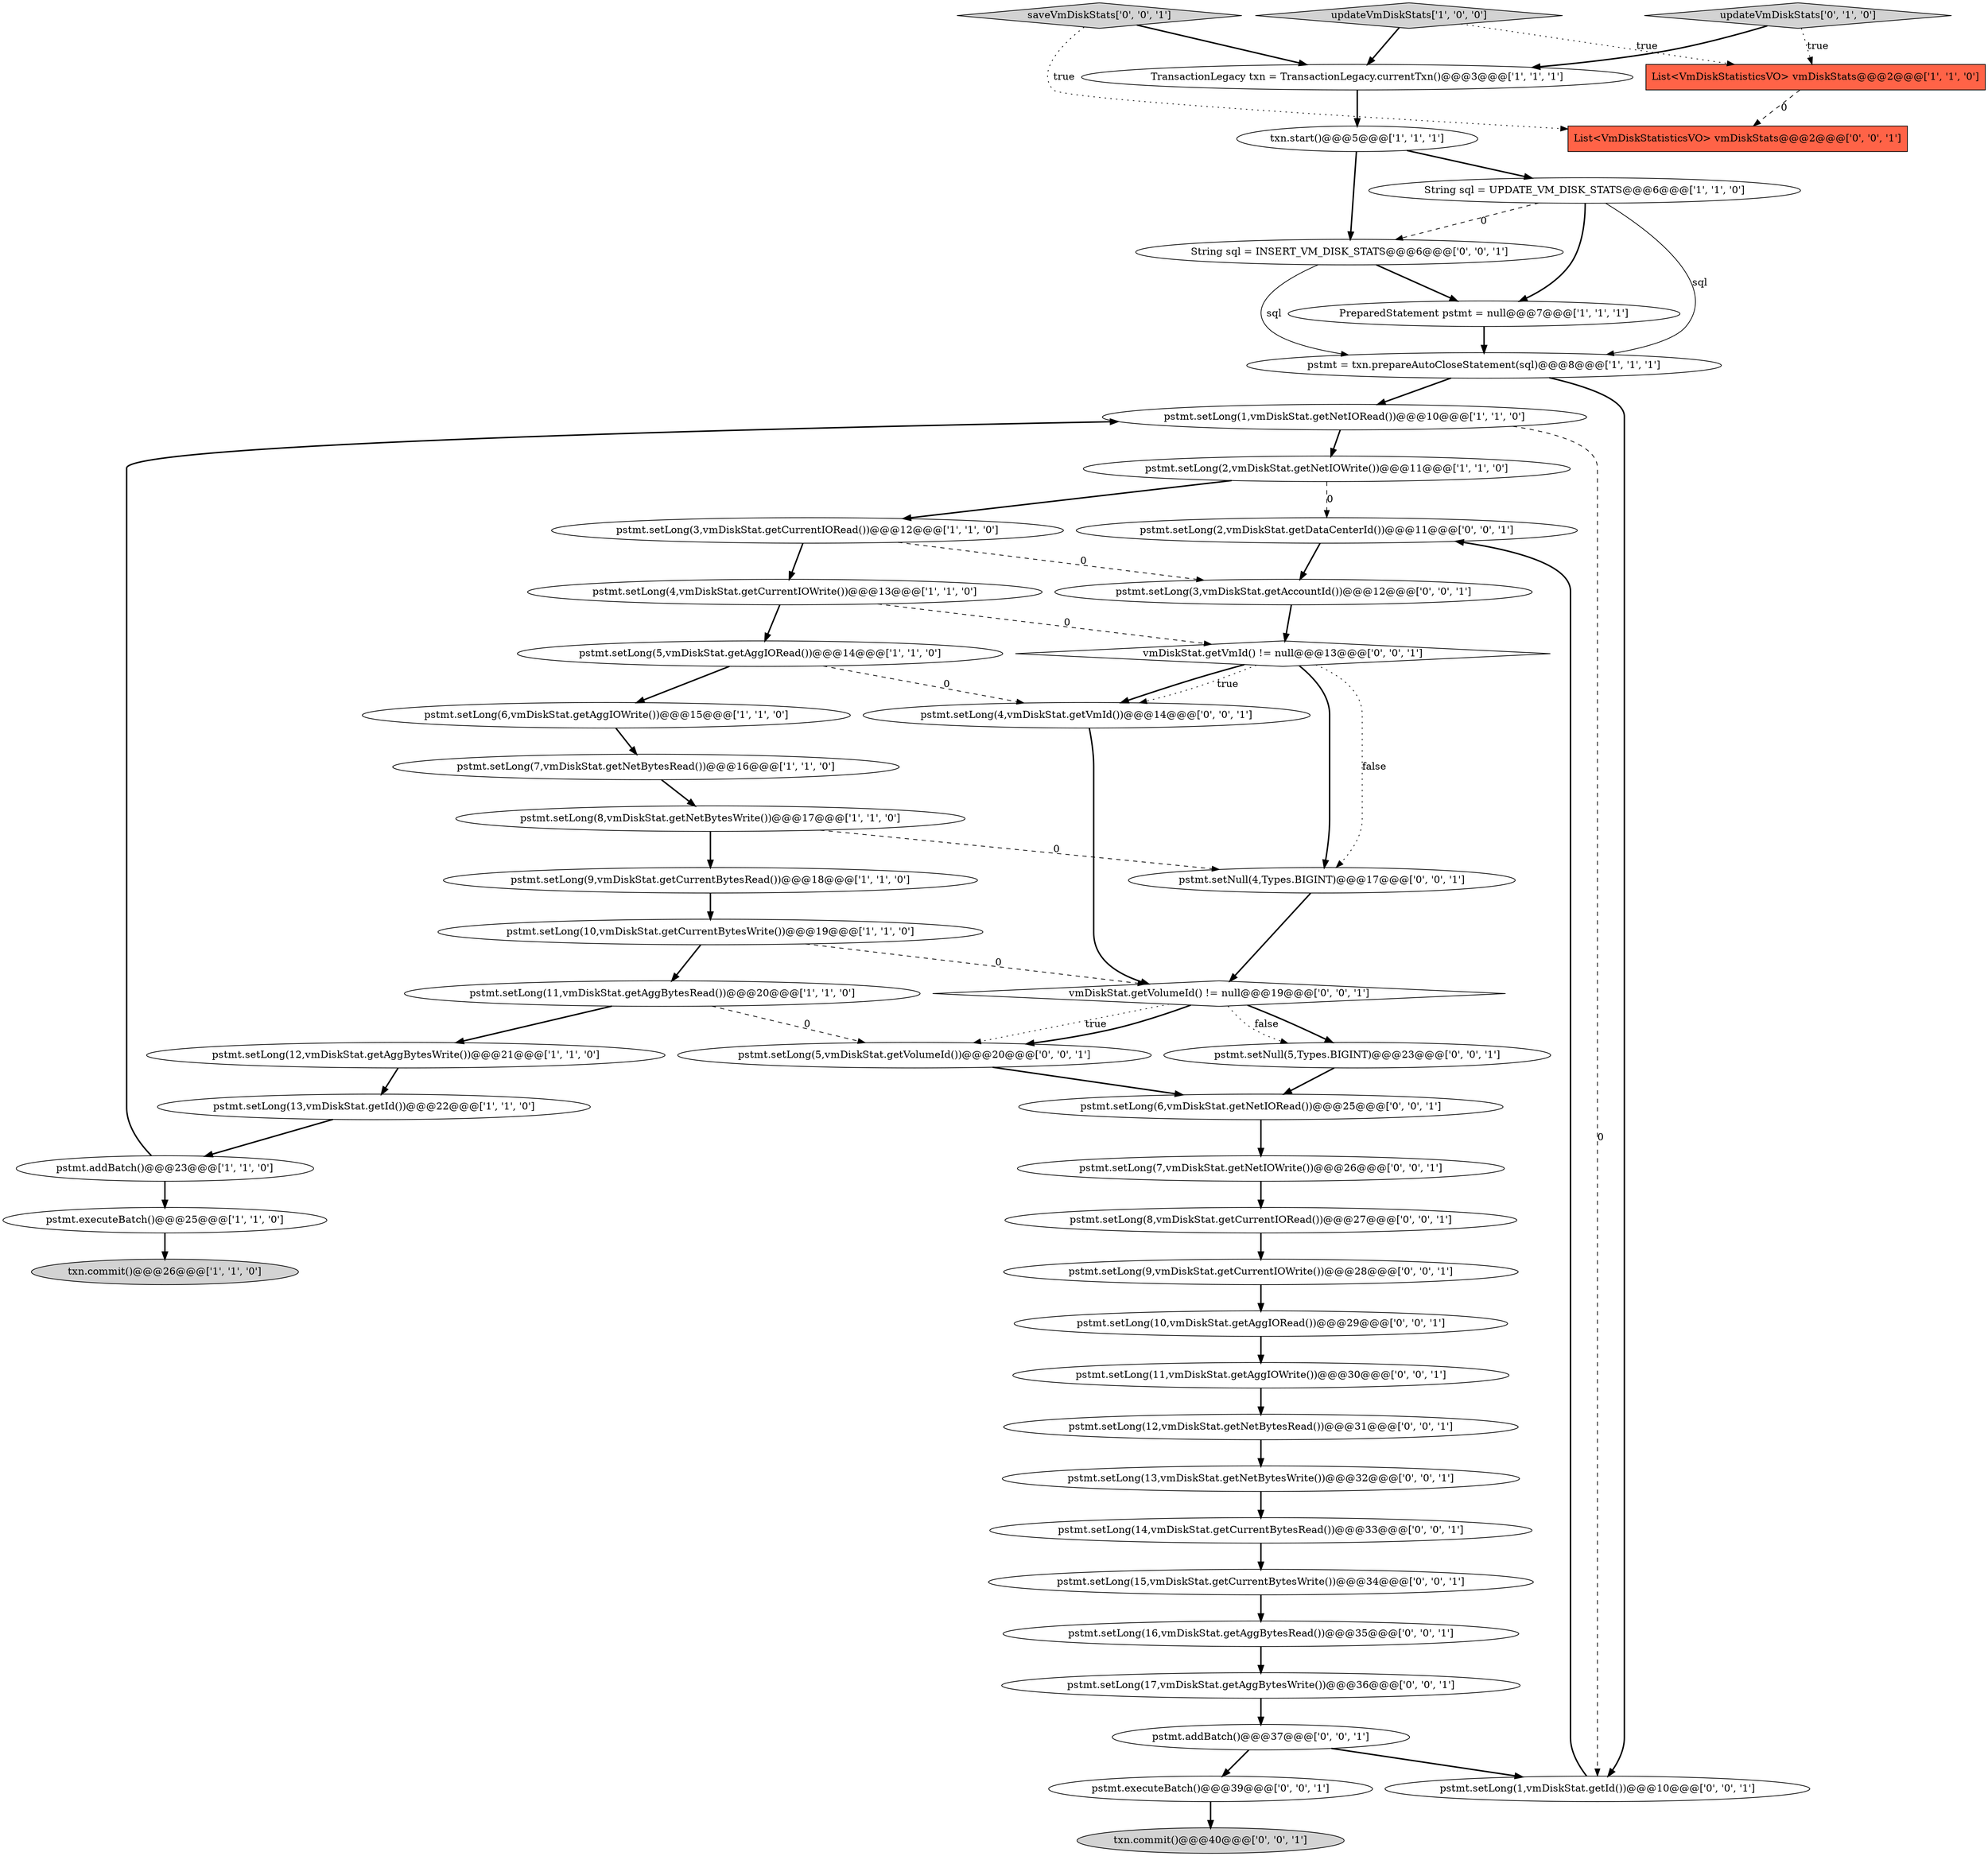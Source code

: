 digraph {
3 [style = filled, label = "pstmt.setLong(1,vmDiskStat.getNetIORead())@@@10@@@['1', '1', '0']", fillcolor = white, shape = ellipse image = "AAA0AAABBB1BBB"];
20 [style = filled, label = "txn.start()@@@5@@@['1', '1', '1']", fillcolor = white, shape = ellipse image = "AAA0AAABBB1BBB"];
21 [style = filled, label = "pstmt.setLong(12,vmDiskStat.getAggBytesWrite())@@@21@@@['1', '1', '0']", fillcolor = white, shape = ellipse image = "AAA0AAABBB1BBB"];
10 [style = filled, label = "pstmt.setLong(4,vmDiskStat.getCurrentIOWrite())@@@13@@@['1', '1', '0']", fillcolor = white, shape = ellipse image = "AAA0AAABBB1BBB"];
35 [style = filled, label = "pstmt.setLong(8,vmDiskStat.getCurrentIORead())@@@27@@@['0', '0', '1']", fillcolor = white, shape = ellipse image = "AAA0AAABBB3BBB"];
34 [style = filled, label = "pstmt.setLong(12,vmDiskStat.getNetBytesRead())@@@31@@@['0', '0', '1']", fillcolor = white, shape = ellipse image = "AAA0AAABBB3BBB"];
14 [style = filled, label = "PreparedStatement pstmt = null@@@7@@@['1', '1', '1']", fillcolor = white, shape = ellipse image = "AAA0AAABBB1BBB"];
25 [style = filled, label = "pstmt.setLong(3,vmDiskStat.getAccountId())@@@12@@@['0', '0', '1']", fillcolor = white, shape = ellipse image = "AAA0AAABBB3BBB"];
9 [style = filled, label = "pstmt.addBatch()@@@23@@@['1', '1', '0']", fillcolor = white, shape = ellipse image = "AAA0AAABBB1BBB"];
28 [style = filled, label = "pstmt.setLong(15,vmDiskStat.getCurrentBytesWrite())@@@34@@@['0', '0', '1']", fillcolor = white, shape = ellipse image = "AAA0AAABBB3BBB"];
2 [style = filled, label = "String sql = UPDATE_VM_DISK_STATS@@@6@@@['1', '1', '0']", fillcolor = white, shape = ellipse image = "AAA0AAABBB1BBB"];
18 [style = filled, label = "pstmt.setLong(2,vmDiskStat.getNetIOWrite())@@@11@@@['1', '1', '0']", fillcolor = white, shape = ellipse image = "AAA0AAABBB1BBB"];
45 [style = filled, label = "vmDiskStat.getVmId() != null@@@13@@@['0', '0', '1']", fillcolor = white, shape = diamond image = "AAA0AAABBB3BBB"];
5 [style = filled, label = "pstmt.setLong(6,vmDiskStat.getAggIOWrite())@@@15@@@['1', '1', '0']", fillcolor = white, shape = ellipse image = "AAA0AAABBB1BBB"];
40 [style = filled, label = "pstmt.addBatch()@@@37@@@['0', '0', '1']", fillcolor = white, shape = ellipse image = "AAA0AAABBB3BBB"];
17 [style = filled, label = "List<VmDiskStatisticsVO> vmDiskStats@@@2@@@['1', '1', '0']", fillcolor = tomato, shape = box image = "AAA0AAABBB1BBB"];
46 [style = filled, label = "pstmt.setNull(4,Types.BIGINT)@@@17@@@['0', '0', '1']", fillcolor = white, shape = ellipse image = "AAA0AAABBB3BBB"];
0 [style = filled, label = "pstmt.setLong(5,vmDiskStat.getAggIORead())@@@14@@@['1', '1', '0']", fillcolor = white, shape = ellipse image = "AAA0AAABBB1BBB"];
16 [style = filled, label = "pstmt = txn.prepareAutoCloseStatement(sql)@@@8@@@['1', '1', '1']", fillcolor = white, shape = ellipse image = "AAA0AAABBB1BBB"];
24 [style = filled, label = "pstmt.setLong(1,vmDiskStat.getId())@@@10@@@['0', '0', '1']", fillcolor = white, shape = ellipse image = "AAA0AAABBB3BBB"];
26 [style = filled, label = "List<VmDiskStatisticsVO> vmDiskStats@@@2@@@['0', '0', '1']", fillcolor = tomato, shape = box image = "AAA0AAABBB3BBB"];
27 [style = filled, label = "pstmt.setLong(13,vmDiskStat.getNetBytesWrite())@@@32@@@['0', '0', '1']", fillcolor = white, shape = ellipse image = "AAA0AAABBB3BBB"];
1 [style = filled, label = "TransactionLegacy txn = TransactionLegacy.currentTxn()@@@3@@@['1', '1', '1']", fillcolor = white, shape = ellipse image = "AAA0AAABBB1BBB"];
4 [style = filled, label = "updateVmDiskStats['1', '0', '0']", fillcolor = lightgray, shape = diamond image = "AAA0AAABBB1BBB"];
6 [style = filled, label = "pstmt.setLong(10,vmDiskStat.getCurrentBytesWrite())@@@19@@@['1', '1', '0']", fillcolor = white, shape = ellipse image = "AAA0AAABBB1BBB"];
44 [style = filled, label = "pstmt.setNull(5,Types.BIGINT)@@@23@@@['0', '0', '1']", fillcolor = white, shape = ellipse image = "AAA0AAABBB3BBB"];
15 [style = filled, label = "pstmt.setLong(13,vmDiskStat.getId())@@@22@@@['1', '1', '0']", fillcolor = white, shape = ellipse image = "AAA0AAABBB1BBB"];
13 [style = filled, label = "pstmt.executeBatch()@@@25@@@['1', '1', '0']", fillcolor = white, shape = ellipse image = "AAA0AAABBB1BBB"];
29 [style = filled, label = "saveVmDiskStats['0', '0', '1']", fillcolor = lightgray, shape = diamond image = "AAA0AAABBB3BBB"];
47 [style = filled, label = "pstmt.setLong(16,vmDiskStat.getAggBytesRead())@@@35@@@['0', '0', '1']", fillcolor = white, shape = ellipse image = "AAA0AAABBB3BBB"];
50 [style = filled, label = "pstmt.setLong(14,vmDiskStat.getCurrentBytesRead())@@@33@@@['0', '0', '1']", fillcolor = white, shape = ellipse image = "AAA0AAABBB3BBB"];
22 [style = filled, label = "pstmt.setLong(9,vmDiskStat.getCurrentBytesRead())@@@18@@@['1', '1', '0']", fillcolor = white, shape = ellipse image = "AAA0AAABBB1BBB"];
39 [style = filled, label = "pstmt.setLong(2,vmDiskStat.getDataCenterId())@@@11@@@['0', '0', '1']", fillcolor = white, shape = ellipse image = "AAA0AAABBB3BBB"];
31 [style = filled, label = "pstmt.setLong(10,vmDiskStat.getAggIORead())@@@29@@@['0', '0', '1']", fillcolor = white, shape = ellipse image = "AAA0AAABBB3BBB"];
42 [style = filled, label = "pstmt.setLong(5,vmDiskStat.getVolumeId())@@@20@@@['0', '0', '1']", fillcolor = white, shape = ellipse image = "AAA0AAABBB3BBB"];
41 [style = filled, label = "pstmt.setLong(9,vmDiskStat.getCurrentIOWrite())@@@28@@@['0', '0', '1']", fillcolor = white, shape = ellipse image = "AAA0AAABBB3BBB"];
11 [style = filled, label = "pstmt.setLong(7,vmDiskStat.getNetBytesRead())@@@16@@@['1', '1', '0']", fillcolor = white, shape = ellipse image = "AAA0AAABBB1BBB"];
12 [style = filled, label = "pstmt.setLong(3,vmDiskStat.getCurrentIORead())@@@12@@@['1', '1', '0']", fillcolor = white, shape = ellipse image = "AAA0AAABBB1BBB"];
32 [style = filled, label = "txn.commit()@@@40@@@['0', '0', '1']", fillcolor = lightgray, shape = ellipse image = "AAA0AAABBB3BBB"];
38 [style = filled, label = "pstmt.setLong(11,vmDiskStat.getAggIOWrite())@@@30@@@['0', '0', '1']", fillcolor = white, shape = ellipse image = "AAA0AAABBB3BBB"];
43 [style = filled, label = "pstmt.setLong(17,vmDiskStat.getAggBytesWrite())@@@36@@@['0', '0', '1']", fillcolor = white, shape = ellipse image = "AAA0AAABBB3BBB"];
8 [style = filled, label = "pstmt.setLong(8,vmDiskStat.getNetBytesWrite())@@@17@@@['1', '1', '0']", fillcolor = white, shape = ellipse image = "AAA0AAABBB1BBB"];
33 [style = filled, label = "vmDiskStat.getVolumeId() != null@@@19@@@['0', '0', '1']", fillcolor = white, shape = diamond image = "AAA0AAABBB3BBB"];
30 [style = filled, label = "pstmt.setLong(7,vmDiskStat.getNetIOWrite())@@@26@@@['0', '0', '1']", fillcolor = white, shape = ellipse image = "AAA0AAABBB3BBB"];
49 [style = filled, label = "pstmt.setLong(4,vmDiskStat.getVmId())@@@14@@@['0', '0', '1']", fillcolor = white, shape = ellipse image = "AAA0AAABBB3BBB"];
36 [style = filled, label = "String sql = INSERT_VM_DISK_STATS@@@6@@@['0', '0', '1']", fillcolor = white, shape = ellipse image = "AAA0AAABBB3BBB"];
37 [style = filled, label = "pstmt.setLong(6,vmDiskStat.getNetIORead())@@@25@@@['0', '0', '1']", fillcolor = white, shape = ellipse image = "AAA0AAABBB3BBB"];
19 [style = filled, label = "txn.commit()@@@26@@@['1', '1', '0']", fillcolor = lightgray, shape = ellipse image = "AAA0AAABBB1BBB"];
7 [style = filled, label = "pstmt.setLong(11,vmDiskStat.getAggBytesRead())@@@20@@@['1', '1', '0']", fillcolor = white, shape = ellipse image = "AAA0AAABBB1BBB"];
23 [style = filled, label = "updateVmDiskStats['0', '1', '0']", fillcolor = lightgray, shape = diamond image = "AAA0AAABBB2BBB"];
48 [style = filled, label = "pstmt.executeBatch()@@@39@@@['0', '0', '1']", fillcolor = white, shape = ellipse image = "AAA0AAABBB3BBB"];
2->36 [style = dashed, label="0"];
45->46 [style = dotted, label="false"];
12->25 [style = dashed, label="0"];
16->24 [style = bold, label=""];
47->43 [style = bold, label=""];
0->49 [style = dashed, label="0"];
6->33 [style = dashed, label="0"];
15->9 [style = bold, label=""];
24->39 [style = bold, label=""];
14->16 [style = bold, label=""];
21->15 [style = bold, label=""];
13->19 [style = bold, label=""];
35->41 [style = bold, label=""];
50->28 [style = bold, label=""];
22->6 [style = bold, label=""];
23->1 [style = bold, label=""];
17->26 [style = dashed, label="0"];
9->3 [style = bold, label=""];
9->13 [style = bold, label=""];
18->39 [style = dashed, label="0"];
42->37 [style = bold, label=""];
3->24 [style = dashed, label="0"];
38->34 [style = bold, label=""];
2->16 [style = solid, label="sql"];
4->17 [style = dotted, label="true"];
29->26 [style = dotted, label="true"];
33->44 [style = bold, label=""];
3->18 [style = bold, label=""];
7->21 [style = bold, label=""];
41->31 [style = bold, label=""];
33->42 [style = dotted, label="true"];
45->49 [style = bold, label=""];
46->33 [style = bold, label=""];
4->1 [style = bold, label=""];
44->37 [style = bold, label=""];
12->10 [style = bold, label=""];
45->46 [style = bold, label=""];
37->30 [style = bold, label=""];
40->48 [style = bold, label=""];
5->11 [style = bold, label=""];
11->8 [style = bold, label=""];
16->3 [style = bold, label=""];
23->17 [style = dotted, label="true"];
8->22 [style = bold, label=""];
25->45 [style = bold, label=""];
36->14 [style = bold, label=""];
43->40 [style = bold, label=""];
7->42 [style = dashed, label="0"];
28->47 [style = bold, label=""];
45->49 [style = dotted, label="true"];
49->33 [style = bold, label=""];
10->45 [style = dashed, label="0"];
2->14 [style = bold, label=""];
33->44 [style = dotted, label="false"];
30->35 [style = bold, label=""];
20->2 [style = bold, label=""];
18->12 [style = bold, label=""];
20->36 [style = bold, label=""];
0->5 [style = bold, label=""];
1->20 [style = bold, label=""];
6->7 [style = bold, label=""];
27->50 [style = bold, label=""];
29->1 [style = bold, label=""];
40->24 [style = bold, label=""];
36->16 [style = solid, label="sql"];
8->46 [style = dashed, label="0"];
48->32 [style = bold, label=""];
39->25 [style = bold, label=""];
10->0 [style = bold, label=""];
31->38 [style = bold, label=""];
33->42 [style = bold, label=""];
34->27 [style = bold, label=""];
}
